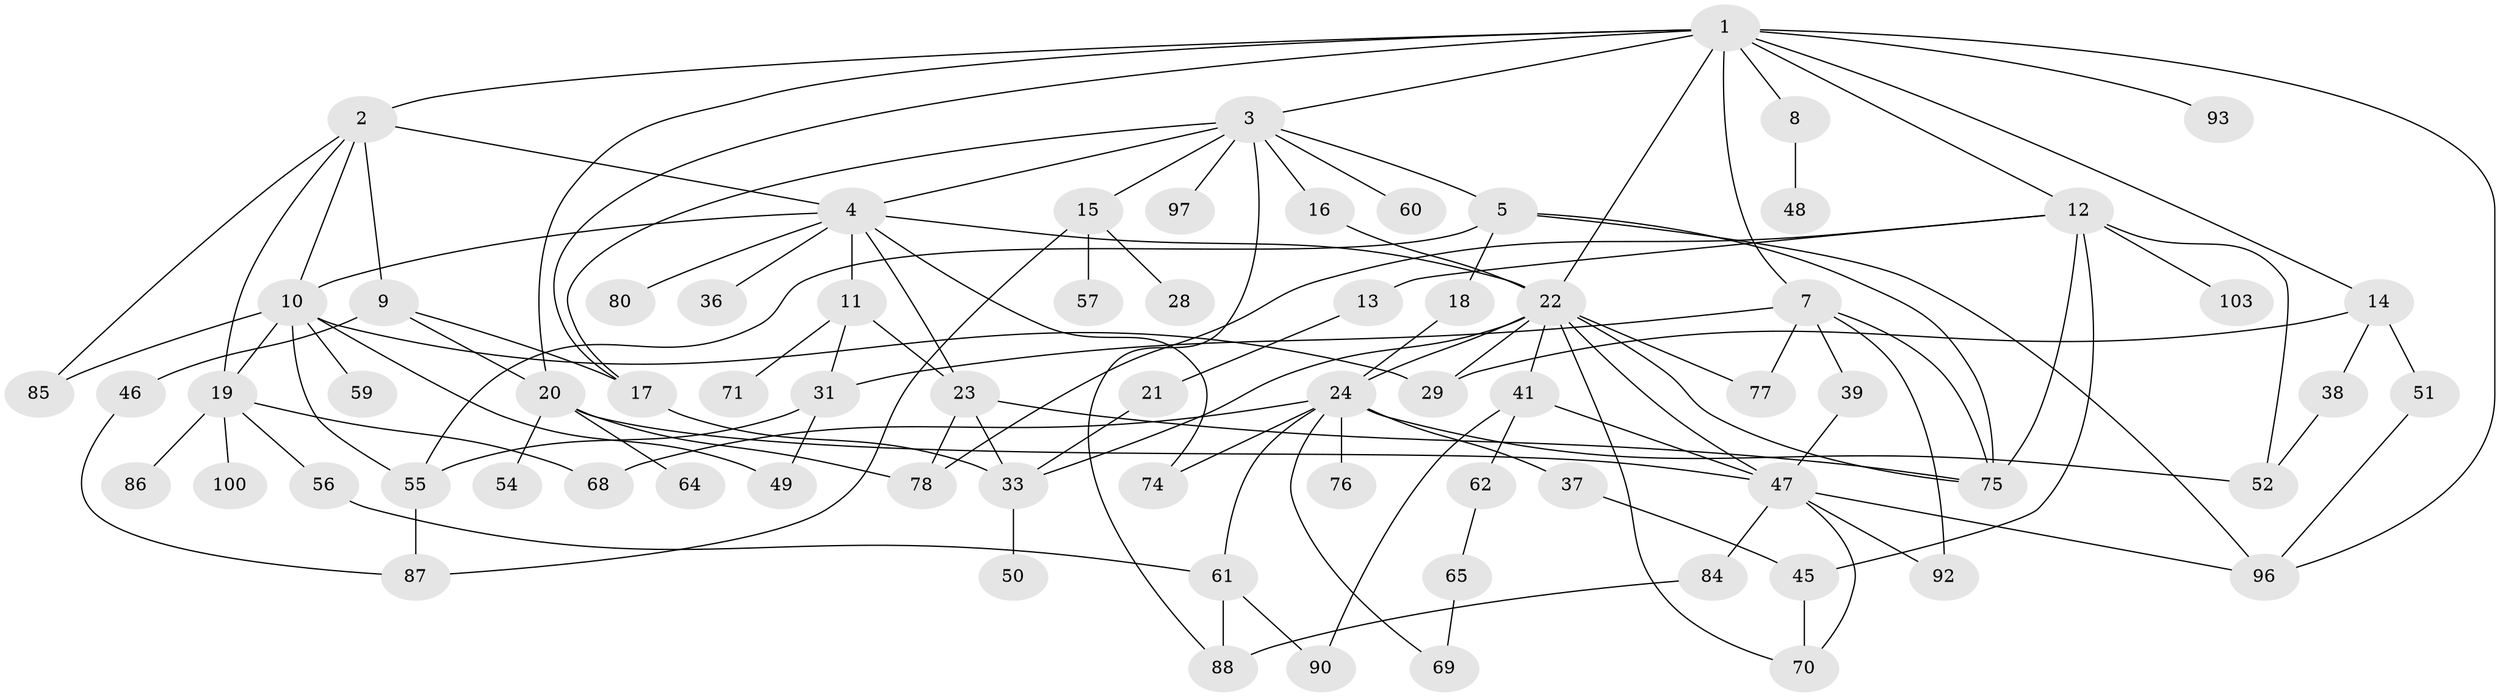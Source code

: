 // Generated by graph-tools (version 1.1) at 2025/51/02/27/25 19:51:40]
// undirected, 72 vertices, 119 edges
graph export_dot {
graph [start="1"]
  node [color=gray90,style=filled];
  1 [super="+6"];
  2 [super="+43"];
  3 [super="+94"];
  4 [super="+35"];
  5 [super="+67"];
  7 [super="+34"];
  8;
  9 [super="+32"];
  10 [super="+30"];
  11 [super="+44"];
  12 [super="+27"];
  13;
  14 [super="+26"];
  15 [super="+42"];
  16;
  17 [super="+102"];
  18;
  19 [super="+73"];
  20 [super="+82"];
  21;
  22 [super="+25"];
  23 [super="+63"];
  24 [super="+40"];
  28;
  29;
  31 [super="+81"];
  33 [super="+72"];
  36;
  37;
  38;
  39 [super="+66"];
  41 [super="+53"];
  45;
  46;
  47 [super="+83"];
  48;
  49;
  50;
  51 [super="+98"];
  52;
  54;
  55 [super="+99"];
  56;
  57 [super="+58"];
  59;
  60;
  61;
  62;
  64;
  65 [super="+79"];
  68 [super="+95"];
  69 [super="+105"];
  70;
  71;
  74;
  75 [super="+104"];
  76;
  77;
  78;
  80 [super="+91"];
  84;
  85;
  86;
  87 [super="+101"];
  88 [super="+89"];
  90;
  92;
  93;
  96;
  97;
  100;
  103;
  1 -- 2;
  1 -- 3;
  1 -- 7;
  1 -- 12;
  1 -- 22;
  1 -- 96;
  1 -- 20;
  1 -- 8;
  1 -- 93;
  1 -- 14;
  1 -- 17;
  2 -- 9;
  2 -- 10;
  2 -- 19;
  2 -- 4;
  2 -- 85;
  3 -- 4;
  3 -- 5;
  3 -- 15;
  3 -- 16;
  3 -- 60;
  3 -- 88;
  3 -- 17;
  3 -- 97;
  4 -- 11;
  4 -- 80;
  4 -- 36;
  4 -- 74;
  4 -- 10;
  4 -- 22;
  4 -- 23;
  5 -- 18;
  5 -- 55;
  5 -- 96;
  5 -- 75;
  7 -- 92;
  7 -- 39;
  7 -- 75;
  7 -- 77;
  7 -- 31;
  8 -- 48;
  9 -- 17;
  9 -- 20;
  9 -- 46;
  10 -- 49;
  10 -- 55;
  10 -- 85;
  10 -- 59;
  10 -- 29;
  10 -- 19;
  11 -- 23 [weight=2];
  11 -- 31;
  11 -- 71;
  12 -- 13;
  12 -- 103;
  12 -- 78;
  12 -- 45;
  12 -- 52;
  12 -- 75;
  13 -- 21;
  14 -- 51;
  14 -- 38;
  14 -- 29;
  15 -- 28;
  15 -- 57;
  15 -- 87;
  16 -- 22;
  17 -- 33 [weight=2];
  18 -- 24;
  19 -- 56;
  19 -- 68;
  19 -- 86;
  19 -- 100;
  20 -- 54;
  20 -- 64 [weight=2];
  20 -- 78;
  20 -- 47;
  21 -- 33;
  22 -- 77;
  22 -- 29;
  22 -- 70;
  22 -- 24;
  22 -- 47;
  22 -- 41;
  22 -- 75;
  22 -- 33;
  23 -- 78;
  23 -- 33;
  23 -- 75;
  24 -- 37;
  24 -- 61;
  24 -- 74;
  24 -- 52;
  24 -- 69;
  24 -- 76;
  24 -- 68;
  31 -- 49;
  31 -- 55;
  33 -- 50;
  37 -- 45;
  38 -- 52;
  39 -- 47;
  41 -- 62;
  41 -- 47;
  41 -- 90;
  45 -- 70;
  46 -- 87;
  47 -- 92;
  47 -- 96;
  47 -- 84;
  47 -- 70;
  51 -- 96;
  55 -- 87;
  56 -- 61;
  61 -- 90;
  61 -- 88;
  62 -- 65;
  65 -- 69;
  84 -- 88;
}
